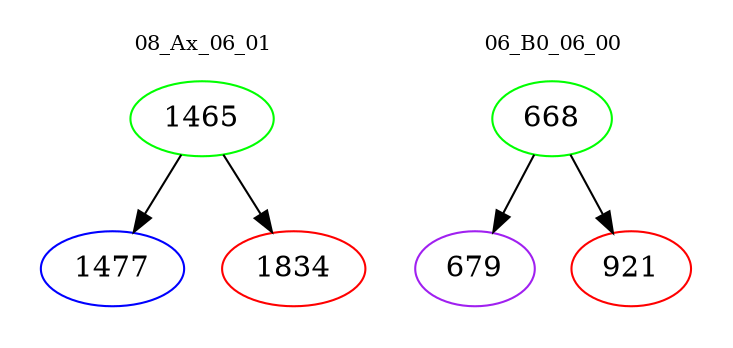 digraph{
subgraph cluster_0 {
color = white
label = "08_Ax_06_01";
fontsize=10;
T0_1465 [label="1465", color="green"]
T0_1465 -> T0_1477 [color="black"]
T0_1477 [label="1477", color="blue"]
T0_1465 -> T0_1834 [color="black"]
T0_1834 [label="1834", color="red"]
}
subgraph cluster_1 {
color = white
label = "06_B0_06_00";
fontsize=10;
T1_668 [label="668", color="green"]
T1_668 -> T1_679 [color="black"]
T1_679 [label="679", color="purple"]
T1_668 -> T1_921 [color="black"]
T1_921 [label="921", color="red"]
}
}
